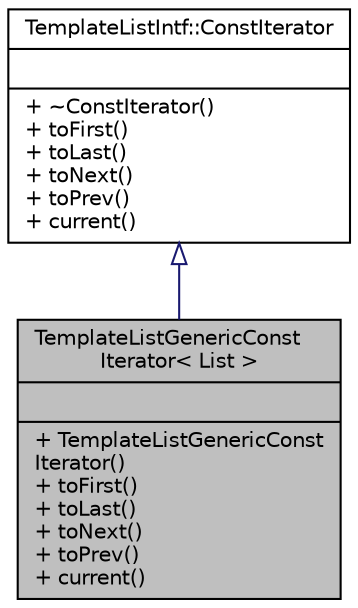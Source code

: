 digraph "TemplateListGenericConstIterator&lt; List &gt;"
{
 // LATEX_PDF_SIZE
  edge [fontname="Helvetica",fontsize="10",labelfontname="Helvetica",labelfontsize="10"];
  node [fontname="Helvetica",fontsize="10",shape=record];
  Node1 [label="{TemplateListGenericConst\lIterator\< List \>\n||+ TemplateListGenericConst\lIterator()\l+ toFirst()\l+ toLast()\l+ toNext()\l+ toPrev()\l+ current()\l}",height=0.2,width=0.4,color="black", fillcolor="grey75", style="filled", fontcolor="black",tooltip=" "];
  Node2 -> Node1 [dir="back",color="midnightblue",fontsize="10",style="solid",arrowtail="onormal",fontname="Helvetica"];
  Node2 [label="{TemplateListIntf::ConstIterator\n||+ ~ConstIterator()\l+ toFirst()\l+ toLast()\l+ toNext()\l+ toPrev()\l+ current()\l}",height=0.2,width=0.4,color="black", fillcolor="white", style="filled",URL="$classTemplateListIntf_1_1ConstIterator.html",tooltip="Abstract interface for a iterator of a list."];
}
